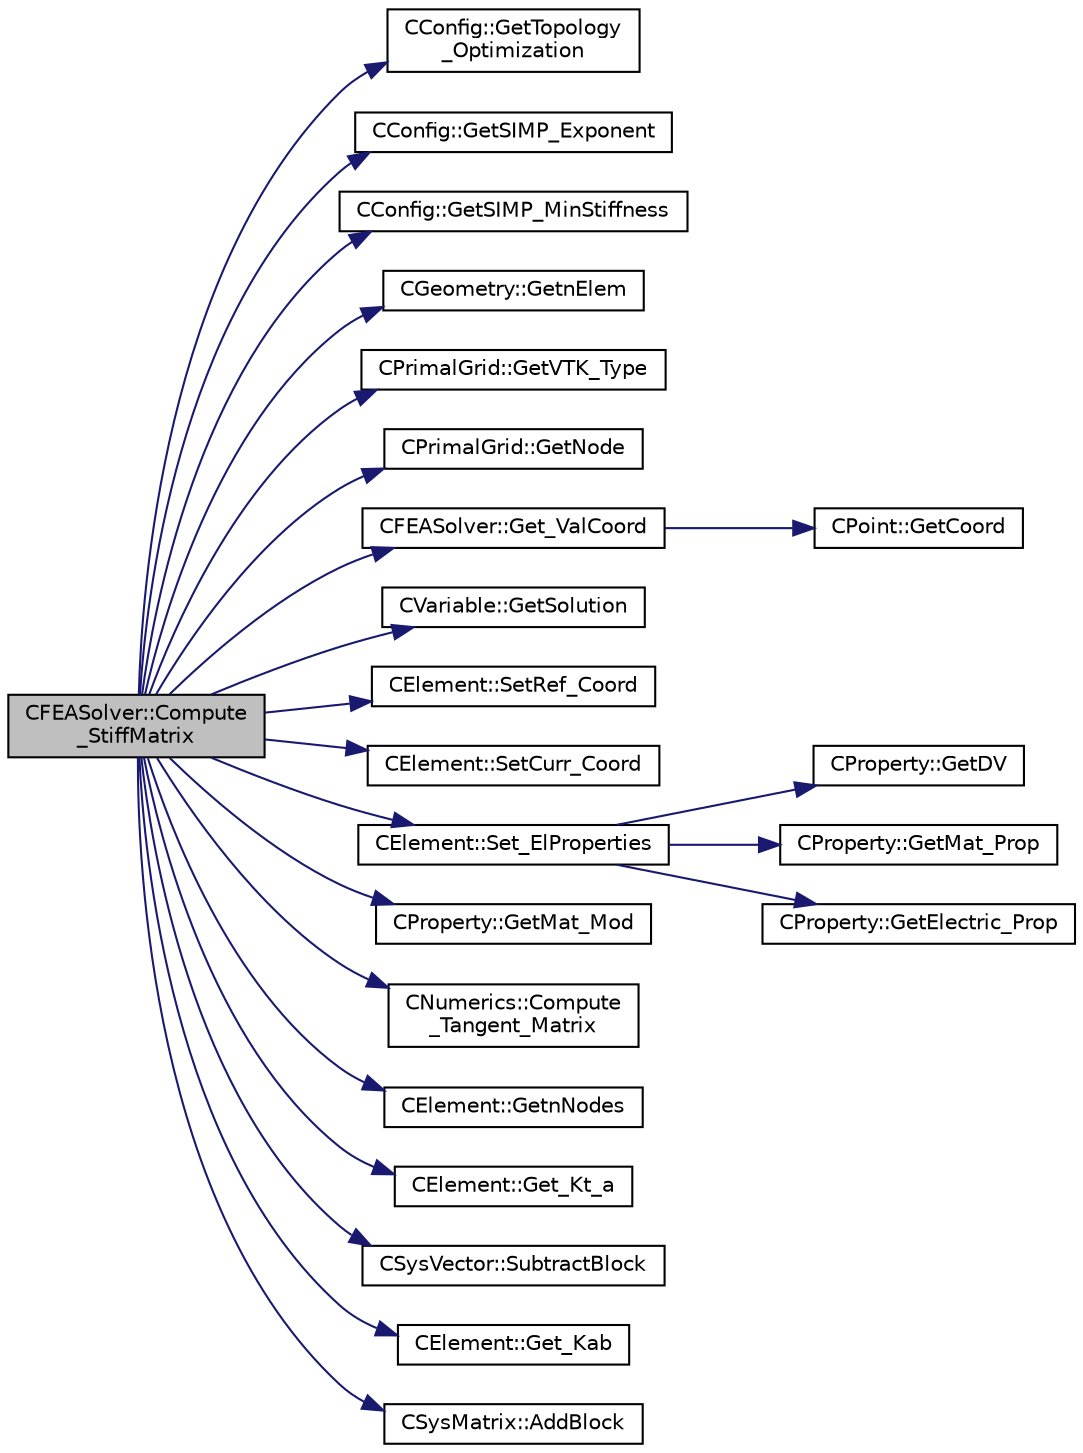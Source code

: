 digraph "CFEASolver::Compute_StiffMatrix"
{
  edge [fontname="Helvetica",fontsize="10",labelfontname="Helvetica",labelfontsize="10"];
  node [fontname="Helvetica",fontsize="10",shape=record];
  rankdir="LR";
  Node417 [label="CFEASolver::Compute\l_StiffMatrix",height=0.2,width=0.4,color="black", fillcolor="grey75", style="filled", fontcolor="black"];
  Node417 -> Node418 [color="midnightblue",fontsize="10",style="solid",fontname="Helvetica"];
  Node418 [label="CConfig::GetTopology\l_Optimization",height=0.2,width=0.4,color="black", fillcolor="white", style="filled",URL="$class_c_config.html#aaf3e38ba9bf594bc2d636158d1dbf305",tooltip="Get topology optimization. "];
  Node417 -> Node419 [color="midnightblue",fontsize="10",style="solid",fontname="Helvetica"];
  Node419 [label="CConfig::GetSIMP_Exponent",height=0.2,width=0.4,color="black", fillcolor="white", style="filled",URL="$class_c_config.html#a2759180807b49d7c91924011abec1a35",tooltip="Get exponent for density-based stiffness penalization. "];
  Node417 -> Node420 [color="midnightblue",fontsize="10",style="solid",fontname="Helvetica"];
  Node420 [label="CConfig::GetSIMP_MinStiffness",height=0.2,width=0.4,color="black", fillcolor="white", style="filled",URL="$class_c_config.html#a3807df530b42b9a9f711a9670ea698e9",tooltip="Get lower bound for density-based stiffness penalization. "];
  Node417 -> Node421 [color="midnightblue",fontsize="10",style="solid",fontname="Helvetica"];
  Node421 [label="CGeometry::GetnElem",height=0.2,width=0.4,color="black", fillcolor="white", style="filled",URL="$class_c_geometry.html#a4ae48ec038df1f5ee7c1daadabea5e99",tooltip="Get number of elements. "];
  Node417 -> Node422 [color="midnightblue",fontsize="10",style="solid",fontname="Helvetica"];
  Node422 [label="CPrimalGrid::GetVTK_Type",height=0.2,width=0.4,color="black", fillcolor="white", style="filled",URL="$class_c_primal_grid.html#adb676897e7cf4a83ceb83065e7c6a04f",tooltip="A pure virtual member. "];
  Node417 -> Node423 [color="midnightblue",fontsize="10",style="solid",fontname="Helvetica"];
  Node423 [label="CPrimalGrid::GetNode",height=0.2,width=0.4,color="black", fillcolor="white", style="filled",URL="$class_c_primal_grid.html#a4fc7b6b6ac5025325c7e68fb56fbeef8",tooltip="A pure virtual member. "];
  Node417 -> Node424 [color="midnightblue",fontsize="10",style="solid",fontname="Helvetica"];
  Node424 [label="CFEASolver::Get_ValCoord",height=0.2,width=0.4,color="black", fillcolor="white", style="filled",URL="$class_c_f_e_a_solver.html#aa884a16a0a77d7ff877a564b0ca7206d",tooltip="Get the value of the reference coordinate to set on the element structure. "];
  Node424 -> Node425 [color="midnightblue",fontsize="10",style="solid",fontname="Helvetica"];
  Node425 [label="CPoint::GetCoord",height=0.2,width=0.4,color="black", fillcolor="white", style="filled",URL="$class_c_point.html#a95fe081d22e96e190cb3edcbf0d6525f",tooltip="Get the coordinates dor the control volume. "];
  Node417 -> Node426 [color="midnightblue",fontsize="10",style="solid",fontname="Helvetica"];
  Node426 [label="CVariable::GetSolution",height=0.2,width=0.4,color="black", fillcolor="white", style="filled",URL="$class_c_variable.html#a261483e39c23c1de7cb9aea7e917c121",tooltip="Get the solution. "];
  Node417 -> Node427 [color="midnightblue",fontsize="10",style="solid",fontname="Helvetica"];
  Node427 [label="CElement::SetRef_Coord",height=0.2,width=0.4,color="black", fillcolor="white", style="filled",URL="$class_c_element.html#a734f0ffdf9fc0d48f6add20fd6cd5cfe",tooltip="Set the value of the coordinate of the nodes in the reference configuration. "];
  Node417 -> Node428 [color="midnightblue",fontsize="10",style="solid",fontname="Helvetica"];
  Node428 [label="CElement::SetCurr_Coord",height=0.2,width=0.4,color="black", fillcolor="white", style="filled",URL="$class_c_element.html#a1909cf0356d960f9b3a40f4c85b8233e",tooltip="Set the value of the coordinate of the nodes in the current configuration. "];
  Node417 -> Node429 [color="midnightblue",fontsize="10",style="solid",fontname="Helvetica"];
  Node429 [label="CElement::Set_ElProperties",height=0.2,width=0.4,color="black", fillcolor="white", style="filled",URL="$class_c_element.html#a5a9bc98cf64c54b7e073427967dc3f5a",tooltip="Store the values of the identifiers for element properties. "];
  Node429 -> Node430 [color="midnightblue",fontsize="10",style="solid",fontname="Helvetica"];
  Node430 [label="CProperty::GetDV",height=0.2,width=0.4,color="black", fillcolor="white", style="filled",URL="$class_c_property.html#a903e86823bf39c0aee76101d401668c5",tooltip="Get index of the design variable. "];
  Node429 -> Node431 [color="midnightblue",fontsize="10",style="solid",fontname="Helvetica"];
  Node431 [label="CProperty::GetMat_Prop",height=0.2,width=0.4,color="black", fillcolor="white", style="filled",URL="$class_c_property.html#ae052b949ce07fbd8906850d8098862cf",tooltip="Get index of the physical properties. "];
  Node429 -> Node432 [color="midnightblue",fontsize="10",style="solid",fontname="Helvetica"];
  Node432 [label="CProperty::GetElectric_Prop",height=0.2,width=0.4,color="black", fillcolor="white", style="filled",URL="$class_c_property.html#a39808d4c3a823fee58948e00f3abb002",tooltip="Get index of the electric properties. "];
  Node417 -> Node433 [color="midnightblue",fontsize="10",style="solid",fontname="Helvetica"];
  Node433 [label="CProperty::GetMat_Mod",height=0.2,width=0.4,color="black", fillcolor="white", style="filled",URL="$class_c_property.html#a7dfea7244f23fe4db5118aa1e8291413",tooltip="Get the material model to use for the element. "];
  Node417 -> Node434 [color="midnightblue",fontsize="10",style="solid",fontname="Helvetica"];
  Node434 [label="CNumerics::Compute\l_Tangent_Matrix",height=0.2,width=0.4,color="black", fillcolor="white", style="filled",URL="$class_c_numerics.html#a27c30273ac932167ae91689a36d67baf",tooltip="A virtual member to compute the tangent matrix in structural problems. "];
  Node417 -> Node435 [color="midnightblue",fontsize="10",style="solid",fontname="Helvetica"];
  Node435 [label="CElement::GetnNodes",height=0.2,width=0.4,color="black", fillcolor="white", style="filled",URL="$class_c_element.html#a87d13ba01e276d05b00b42caa1d5ee3c",tooltip="Retrieve the number of nodes of the element. "];
  Node417 -> Node436 [color="midnightblue",fontsize="10",style="solid",fontname="Helvetica"];
  Node436 [label="CElement::Get_Kt_a",height=0.2,width=0.4,color="black", fillcolor="white", style="filled",URL="$class_c_element.html#a8b2b11078cc413d3de947f6437d4fb92",tooltip="Return the values of the nodal stress components of the residual for node a. "];
  Node417 -> Node437 [color="midnightblue",fontsize="10",style="solid",fontname="Helvetica"];
  Node437 [label="CSysVector::SubtractBlock",height=0.2,width=0.4,color="black", fillcolor="white", style="filled",URL="$class_c_sys_vector.html#a732b302ca148d38b442bfe7e096a81be",tooltip="Subtract val_residual to the residual. "];
  Node417 -> Node438 [color="midnightblue",fontsize="10",style="solid",fontname="Helvetica"];
  Node438 [label="CElement::Get_Kab",height=0.2,width=0.4,color="black", fillcolor="white", style="filled",URL="$class_c_element.html#a077f170b754fd4533595bf6bc163b2a6",tooltip="Return the value of the submatrix K relating nodes a and b. "];
  Node417 -> Node439 [color="midnightblue",fontsize="10",style="solid",fontname="Helvetica"];
  Node439 [label="CSysMatrix::AddBlock",height=0.2,width=0.4,color="black", fillcolor="white", style="filled",URL="$class_c_sys_matrix.html#a85def3109e5aa5307268ca830a8f6522",tooltip="Adds the specified block to the sparse matrix. "];
}
